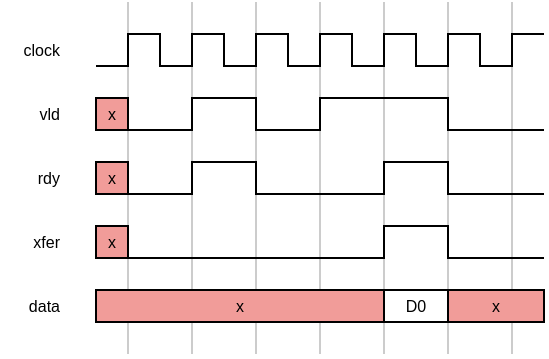 <mxfile version="21.6.5" type="device">
  <diagram name="Page-1" id="pAg3hoomDAGDJe5h1ga_">
    <mxGraphModel dx="1404" dy="-2066" grid="1" gridSize="8" guides="1" tooltips="1" connect="1" arrows="1" fold="1" page="1" pageScale="1" pageWidth="2560" pageHeight="1440" background="#ffffff" math="0" shadow="0">
      <root>
        <mxCell id="0" />
        <mxCell id="1" parent="0" />
        <mxCell id="PS18jV6U4Z3O7HoKawhN-1" value="" style="endArrow=none;html=1;rounded=0;fontSize=12;startSize=3;endSize=3;strokeColor=#CCCCCC;" parent="1" edge="1">
          <mxGeometry width="50" height="50" relative="1" as="geometry">
            <mxPoint x="80" y="3064" as="sourcePoint" />
            <mxPoint x="80" y="2888" as="targetPoint" />
          </mxGeometry>
        </mxCell>
        <mxCell id="PS18jV6U4Z3O7HoKawhN-2" value="" style="endArrow=none;html=1;rounded=0;fontSize=12;startSize=3;endSize=3;strokeColor=#CCCCCC;" parent="1" edge="1">
          <mxGeometry width="50" height="50" relative="1" as="geometry">
            <mxPoint x="112" y="3064" as="sourcePoint" />
            <mxPoint x="112" y="2888" as="targetPoint" />
          </mxGeometry>
        </mxCell>
        <mxCell id="PS18jV6U4Z3O7HoKawhN-3" value="" style="endArrow=none;html=1;rounded=0;fontSize=12;startSize=3;endSize=3;strokeColor=#CCCCCC;" parent="1" edge="1">
          <mxGeometry width="50" height="50" relative="1" as="geometry">
            <mxPoint x="144" y="3064" as="sourcePoint" />
            <mxPoint x="144" y="2888" as="targetPoint" />
          </mxGeometry>
        </mxCell>
        <mxCell id="PS18jV6U4Z3O7HoKawhN-4" value="" style="endArrow=none;html=1;rounded=0;fontSize=12;startSize=3;endSize=3;strokeColor=#CCCCCC;" parent="1" edge="1">
          <mxGeometry width="50" height="50" relative="1" as="geometry">
            <mxPoint x="176" y="3064" as="sourcePoint" />
            <mxPoint x="176" y="2888" as="targetPoint" />
          </mxGeometry>
        </mxCell>
        <mxCell id="PS18jV6U4Z3O7HoKawhN-5" value="" style="endArrow=none;html=1;rounded=0;fontSize=12;startSize=3;endSize=3;strokeColor=#CCCCCC;" parent="1" edge="1">
          <mxGeometry width="50" height="50" relative="1" as="geometry">
            <mxPoint x="208" y="3064" as="sourcePoint" />
            <mxPoint x="208" y="2888" as="targetPoint" />
          </mxGeometry>
        </mxCell>
        <mxCell id="PS18jV6U4Z3O7HoKawhN-6" value="" style="endArrow=none;html=1;rounded=0;fontSize=12;startSize=3;endSize=3;strokeColor=#CCCCCC;" parent="1" edge="1">
          <mxGeometry width="50" height="50" relative="1" as="geometry">
            <mxPoint x="240" y="3064" as="sourcePoint" />
            <mxPoint x="240" y="2888" as="targetPoint" />
          </mxGeometry>
        </mxCell>
        <mxCell id="PS18jV6U4Z3O7HoKawhN-7" value="" style="endArrow=none;html=1;rounded=0;fontSize=12;startSize=3;endSize=3;strokeColor=#CCCCCC;" parent="1" edge="1">
          <mxGeometry width="50" height="50" relative="1" as="geometry">
            <mxPoint x="272" y="3064" as="sourcePoint" />
            <mxPoint x="272" y="2888" as="targetPoint" />
          </mxGeometry>
        </mxCell>
        <mxCell id="PS18jV6U4Z3O7HoKawhN-10" value="x" style="rounded=0;whiteSpace=wrap;html=1;fontSize=8;strokeColor=#000000;strokeWidth=1;fillColor=#F19C99;" parent="1" vertex="1">
          <mxGeometry x="64" y="2936" width="16" height="16" as="geometry" />
        </mxCell>
        <mxCell id="PS18jV6U4Z3O7HoKawhN-16" value="clock" style="text;html=1;strokeColor=none;fillColor=none;align=right;verticalAlign=middle;whiteSpace=wrap;rounded=0;fontSize=8;" parent="1" vertex="1">
          <mxGeometry x="16" y="2904" width="32" height="16" as="geometry" />
        </mxCell>
        <mxCell id="PS18jV6U4Z3O7HoKawhN-18" value="vld" style="text;html=1;strokeColor=none;fillColor=none;align=right;verticalAlign=middle;whiteSpace=wrap;rounded=0;fontSize=8;" parent="1" vertex="1">
          <mxGeometry x="16" y="2936" width="32" height="16" as="geometry" />
        </mxCell>
        <mxCell id="PS18jV6U4Z3O7HoKawhN-19" value="data" style="text;html=1;strokeColor=none;fillColor=none;align=right;verticalAlign=middle;whiteSpace=wrap;rounded=0;fontSize=8;" parent="1" vertex="1">
          <mxGeometry x="16" y="3032" width="32" height="16" as="geometry" />
        </mxCell>
        <mxCell id="PS18jV6U4Z3O7HoKawhN-20" value="" style="endArrow=none;html=1;rounded=0;fontSize=8;startSize=3;endSize=3;strokeColor=#000000;" parent="1" edge="1">
          <mxGeometry width="50" height="50" relative="1" as="geometry">
            <mxPoint x="64" y="2920" as="sourcePoint" />
            <mxPoint x="288" y="2904" as="targetPoint" />
            <Array as="points">
              <mxPoint x="80" y="2920" />
              <mxPoint x="80" y="2904" />
              <mxPoint x="96" y="2904" />
              <mxPoint x="96" y="2920" />
              <mxPoint x="112" y="2920" />
              <mxPoint x="112" y="2904" />
              <mxPoint x="128" y="2904" />
              <mxPoint x="128" y="2920" />
              <mxPoint x="144" y="2920" />
              <mxPoint x="144" y="2904" />
              <mxPoint x="160" y="2904" />
              <mxPoint x="160" y="2920" />
              <mxPoint x="176" y="2920" />
              <mxPoint x="176" y="2904" />
              <mxPoint x="192" y="2904" />
              <mxPoint x="192" y="2920" />
              <mxPoint x="208" y="2920" />
              <mxPoint x="208" y="2904" />
              <mxPoint x="224" y="2904" />
              <mxPoint x="224" y="2920" />
              <mxPoint x="240" y="2920" />
              <mxPoint x="240" y="2904" />
              <mxPoint x="256" y="2904" />
              <mxPoint x="256" y="2920" />
              <mxPoint x="272" y="2920" />
              <mxPoint x="272" y="2904" />
            </Array>
          </mxGeometry>
        </mxCell>
        <mxCell id="PS18jV6U4Z3O7HoKawhN-21" value="D0" style="rounded=0;whiteSpace=wrap;html=1;fontSize=8;strokeColor=#000000;strokeWidth=1;fillColor=#FFFFFF;" parent="1" vertex="1">
          <mxGeometry x="208" y="3032" width="32" height="16" as="geometry" />
        </mxCell>
        <mxCell id="PS18jV6U4Z3O7HoKawhN-24" value="x" style="rounded=0;whiteSpace=wrap;html=1;fontSize=8;strokeColor=#000000;strokeWidth=1;fillColor=#F19C99;" parent="1" vertex="1">
          <mxGeometry x="64" y="2968" width="16" height="16" as="geometry" />
        </mxCell>
        <mxCell id="PS18jV6U4Z3O7HoKawhN-25" value="rdy" style="text;html=1;strokeColor=none;fillColor=none;align=right;verticalAlign=middle;whiteSpace=wrap;rounded=0;fontSize=8;" parent="1" vertex="1">
          <mxGeometry x="16" y="2968" width="32" height="16" as="geometry" />
        </mxCell>
        <mxCell id="PS18jV6U4Z3O7HoKawhN-28" value="xfer" style="text;html=1;strokeColor=none;fillColor=none;align=right;verticalAlign=middle;whiteSpace=wrap;rounded=0;fontSize=8;" parent="1" vertex="1">
          <mxGeometry x="16" y="3000" width="32" height="16" as="geometry" />
        </mxCell>
        <mxCell id="Q0VcwAhAzImNjjfF6pVO-1" value="" style="endArrow=none;html=1;rounded=0;" parent="1" edge="1">
          <mxGeometry width="50" height="50" relative="1" as="geometry">
            <mxPoint x="80" y="2952" as="sourcePoint" />
            <mxPoint x="288" y="2952" as="targetPoint" />
            <Array as="points">
              <mxPoint x="112" y="2952" />
              <mxPoint x="112" y="2936" />
              <mxPoint x="144" y="2936" />
              <mxPoint x="144" y="2952" />
              <mxPoint x="176" y="2952" />
              <mxPoint x="176" y="2936" />
              <mxPoint x="240" y="2936" />
              <mxPoint x="240" y="2952" />
            </Array>
          </mxGeometry>
        </mxCell>
        <mxCell id="Q0VcwAhAzImNjjfF6pVO-2" value="x" style="rounded=0;whiteSpace=wrap;html=1;fontSize=8;strokeColor=#000000;strokeWidth=1;fillColor=#F19C99;" parent="1" vertex="1">
          <mxGeometry x="64" y="3032" width="144" height="16" as="geometry" />
        </mxCell>
        <mxCell id="Q0VcwAhAzImNjjfF6pVO-3" value="" style="endArrow=none;html=1;rounded=0;" parent="1" edge="1">
          <mxGeometry width="50" height="50" relative="1" as="geometry">
            <mxPoint x="80" y="3016" as="sourcePoint" />
            <mxPoint x="288" y="3016" as="targetPoint" />
            <Array as="points">
              <mxPoint x="112" y="3016" />
              <mxPoint x="144" y="3016" />
              <mxPoint x="208" y="3016" />
              <mxPoint x="208" y="3000" />
              <mxPoint x="240" y="3000" />
              <mxPoint x="240" y="3016" />
            </Array>
          </mxGeometry>
        </mxCell>
        <mxCell id="Q0VcwAhAzImNjjfF6pVO-5" value="x" style="rounded=0;whiteSpace=wrap;html=1;fontSize=8;strokeColor=#000000;strokeWidth=1;fillColor=#F19C99;" parent="1" vertex="1">
          <mxGeometry x="240" y="3032" width="48" height="16" as="geometry" />
        </mxCell>
        <mxCell id="Q0VcwAhAzImNjjfF6pVO-6" value="x" style="rounded=0;whiteSpace=wrap;html=1;fontSize=8;strokeColor=#000000;strokeWidth=1;fillColor=#F19C99;" parent="1" vertex="1">
          <mxGeometry x="64" y="3000" width="16" height="16" as="geometry" />
        </mxCell>
        <mxCell id="Dkux8--GptGQ_LkvpTDu-1" value="" style="endArrow=none;html=1;rounded=0;" parent="1" edge="1">
          <mxGeometry width="50" height="50" relative="1" as="geometry">
            <mxPoint x="80" y="2984" as="sourcePoint" />
            <mxPoint x="288" y="2984" as="targetPoint" />
            <Array as="points">
              <mxPoint x="112" y="2984" />
              <mxPoint x="112" y="2968" />
              <mxPoint x="144" y="2968" />
              <mxPoint x="144" y="2984" />
              <mxPoint x="208" y="2984" />
              <mxPoint x="208" y="2968" />
              <mxPoint x="240" y="2968" />
              <mxPoint x="240" y="2984" />
            </Array>
          </mxGeometry>
        </mxCell>
      </root>
    </mxGraphModel>
  </diagram>
</mxfile>
